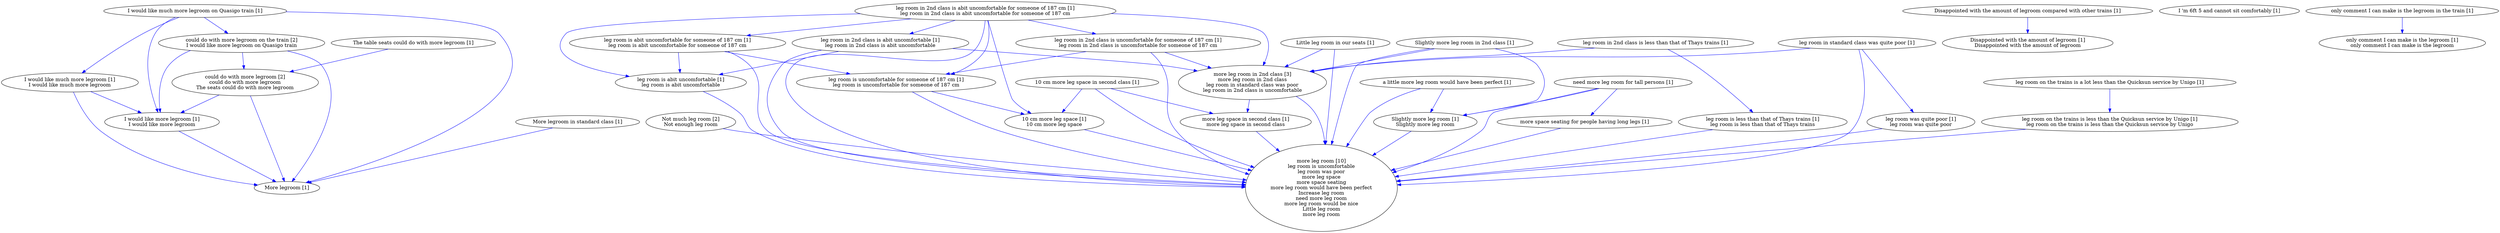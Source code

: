digraph collapsedGraph {
"could do with more legroom [2]\ncould do with more legroom\nThe seats could do with more legroom""could do with more legroom on the train [2]\nI would like more legroom on Quasigo train""more leg room [10]\nleg room is uncomfortable\nleg room was poor\nmore leg space\nmore space seating\nmore leg room would have been perfect\nIncrease leg room\nneed more leg room\nmore leg room would be nice\nLittle leg room\nmore leg room""Not much leg room [2]\nNot enough leg room""more leg room in 2nd class [3]\nmore leg room in 2nd class\nleg room in standard class was poor\nleg room in 2nd class is uncomfortable""10 cm more leg space in second class [1]""more leg space in second class [1]\nmore leg space in second class""10 cm more leg space [1]\n10 cm more leg space""Disappointed with the amount of legroom compared with other trains [1]""Disappointed with the amount of legroom [1]\nDisappointed with the amount of legroom""I 'm 6ft 5 and cannot sit comfortably [1]""I would like much more legroom on Quasigo train [1]""I would like more legroom [1]\nI would like more legroom""I would like much more legroom [1]\nI would like much more legroom""Little leg room in our seats [1]""More legroom [1]""More legroom in standard class [1]""Slightly more leg room in 2nd class [1]""Slightly more leg room [1]\nSlightly more leg room""The table seats could do with more legroom [1]""a little more leg room would have been perfect [1]""leg room in 2nd class is abit uncomfortable for someone of 187 cm [1]\nleg room in 2nd class is abit uncomfortable for someone of 187 cm""leg room is abit uncomfortable for someone of 187 cm [1]\nleg room is abit uncomfortable for someone of 187 cm""leg room is abit uncomfortable [1]\nleg room is abit uncomfortable""leg room is uncomfortable for someone of 187 cm [1]\nleg room is uncomfortable for someone of 187 cm""leg room in 2nd class is abit uncomfortable [1]\nleg room in 2nd class is abit uncomfortable""leg room in 2nd class is uncomfortable for someone of 187 cm [1]\nleg room in 2nd class is uncomfortable for someone of 187 cm""leg room in 2nd class is less than that of Thays trains [1]""leg room is less than that of Thays trains [1]\nleg room is less than that of Thays trains""leg room in standard class was quite poor [1]""leg room was quite poor [1]\nleg room was quite poor""leg room on the trains is a lot less than the Quicksun service by Unigo [1]""leg room on the trains is less than the Quicksun service by Unigo [1]\nleg room on the trains is less than the Quicksun service by Unigo""more space seating for people having long legs [1]""need more leg room for tall persons [1]""only comment I can make is the legroom in the train [1]""only comment I can make is the legroom [1]\nonly comment I can make is the legroom""10 cm more leg space in second class [1]" -> "more leg space in second class [1]\nmore leg space in second class" [color=blue]
"more leg space in second class [1]\nmore leg space in second class" -> "more leg room [10]\nleg room is uncomfortable\nleg room was poor\nmore leg space\nmore space seating\nmore leg room would have been perfect\nIncrease leg room\nneed more leg room\nmore leg room would be nice\nLittle leg room\nmore leg room" [color=blue]
"10 cm more leg space in second class [1]" -> "10 cm more leg space [1]\n10 cm more leg space" [color=blue]
"10 cm more leg space [1]\n10 cm more leg space" -> "more leg room [10]\nleg room is uncomfortable\nleg room was poor\nmore leg space\nmore space seating\nmore leg room would have been perfect\nIncrease leg room\nneed more leg room\nmore leg room would be nice\nLittle leg room\nmore leg room" [color=blue]
"10 cm more leg space in second class [1]" -> "more leg room [10]\nleg room is uncomfortable\nleg room was poor\nmore leg space\nmore space seating\nmore leg room would have been perfect\nIncrease leg room\nneed more leg room\nmore leg room would be nice\nLittle leg room\nmore leg room" [color=blue]
"Disappointed with the amount of legroom compared with other trains [1]" -> "Disappointed with the amount of legroom [1]\nDisappointed with the amount of legroom" [color=blue]
"I would like much more legroom on Quasigo train [1]" -> "could do with more legroom on the train [2]\nI would like more legroom on Quasigo train" [color=blue]
"could do with more legroom on the train [2]\nI would like more legroom on Quasigo train" -> "I would like more legroom [1]\nI would like more legroom" [color=blue]
"I would like much more legroom on Quasigo train [1]" -> "I would like much more legroom [1]\nI would like much more legroom" [color=blue]
"I would like much more legroom [1]\nI would like much more legroom" -> "I would like more legroom [1]\nI would like more legroom" [color=blue]
"I would like much more legroom on Quasigo train [1]" -> "I would like more legroom [1]\nI would like more legroom" [color=blue]
"Little leg room in our seats [1]" -> "more leg room [10]\nleg room is uncomfortable\nleg room was poor\nmore leg space\nmore space seating\nmore leg room would have been perfect\nIncrease leg room\nneed more leg room\nmore leg room would be nice\nLittle leg room\nmore leg room" [color=blue]
"I would like more legroom [1]\nI would like more legroom" -> "More legroom [1]" [color=blue]
"I would like much more legroom on Quasigo train [1]" -> "More legroom [1]" [color=blue]
"could do with more legroom on the train [2]\nI would like more legroom on Quasigo train" -> "More legroom [1]" [color=blue]
"I would like much more legroom [1]\nI would like much more legroom" -> "More legroom [1]" [color=blue]
"More legroom in standard class [1]" -> "More legroom [1]" [color=blue]
"Not much leg room [2]\nNot enough leg room" -> "more leg room [10]\nleg room is uncomfortable\nleg room was poor\nmore leg space\nmore space seating\nmore leg room would have been perfect\nIncrease leg room\nneed more leg room\nmore leg room would be nice\nLittle leg room\nmore leg room" [color=blue]
"Slightly more leg room in 2nd class [1]" -> "more leg room in 2nd class [3]\nmore leg room in 2nd class\nleg room in standard class was poor\nleg room in 2nd class is uncomfortable" [color=blue]
"more leg room in 2nd class [3]\nmore leg room in 2nd class\nleg room in standard class was poor\nleg room in 2nd class is uncomfortable" -> "more leg room [10]\nleg room is uncomfortable\nleg room was poor\nmore leg space\nmore space seating\nmore leg room would have been perfect\nIncrease leg room\nneed more leg room\nmore leg room would be nice\nLittle leg room\nmore leg room" [color=blue]
"Slightly more leg room in 2nd class [1]" -> "Slightly more leg room [1]\nSlightly more leg room" [color=blue]
"Slightly more leg room [1]\nSlightly more leg room" -> "more leg room [10]\nleg room is uncomfortable\nleg room was poor\nmore leg space\nmore space seating\nmore leg room would have been perfect\nIncrease leg room\nneed more leg room\nmore leg room would be nice\nLittle leg room\nmore leg room" [color=blue]
"more leg room in 2nd class [3]\nmore leg room in 2nd class\nleg room in standard class was poor\nleg room in 2nd class is uncomfortable" -> "more leg space in second class [1]\nmore leg space in second class" [color=blue]
"Slightly more leg room in 2nd class [1]" -> "more leg room [10]\nleg room is uncomfortable\nleg room was poor\nmore leg space\nmore space seating\nmore leg room would have been perfect\nIncrease leg room\nneed more leg room\nmore leg room would be nice\nLittle leg room\nmore leg room" [color=blue]
"The table seats could do with more legroom [1]" -> "could do with more legroom [2]\ncould do with more legroom\nThe seats could do with more legroom" [color=blue]
"could do with more legroom [2]\ncould do with more legroom\nThe seats could do with more legroom" -> "More legroom [1]" [color=blue]
"could do with more legroom [2]\ncould do with more legroom\nThe seats could do with more legroom" -> "I would like more legroom [1]\nI would like more legroom" [color=blue]
"a little more leg room would have been perfect [1]" -> "more leg room [10]\nleg room is uncomfortable\nleg room was poor\nmore leg space\nmore space seating\nmore leg room would have been perfect\nIncrease leg room\nneed more leg room\nmore leg room would be nice\nLittle leg room\nmore leg room" [color=blue]
"a little more leg room would have been perfect [1]" -> "Slightly more leg room [1]\nSlightly more leg room" [color=blue]
"could do with more legroom on the train [2]\nI would like more legroom on Quasigo train" -> "could do with more legroom [2]\ncould do with more legroom\nThe seats could do with more legroom" [color=blue]
"leg room in 2nd class is abit uncomfortable for someone of 187 cm [1]\nleg room in 2nd class is abit uncomfortable for someone of 187 cm" -> "leg room is abit uncomfortable for someone of 187 cm [1]\nleg room is abit uncomfortable for someone of 187 cm" [color=blue]
"leg room is abit uncomfortable for someone of 187 cm [1]\nleg room is abit uncomfortable for someone of 187 cm" -> "leg room is abit uncomfortable [1]\nleg room is abit uncomfortable" [color=blue]
"leg room is abit uncomfortable [1]\nleg room is abit uncomfortable" -> "more leg room [10]\nleg room is uncomfortable\nleg room was poor\nmore leg space\nmore space seating\nmore leg room would have been perfect\nIncrease leg room\nneed more leg room\nmore leg room would be nice\nLittle leg room\nmore leg room" [color=blue]
"leg room is abit uncomfortable for someone of 187 cm [1]\nleg room is abit uncomfortable for someone of 187 cm" -> "leg room is uncomfortable for someone of 187 cm [1]\nleg room is uncomfortable for someone of 187 cm" [color=blue]
"leg room is uncomfortable for someone of 187 cm [1]\nleg room is uncomfortable for someone of 187 cm" -> "more leg room [10]\nleg room is uncomfortable\nleg room was poor\nmore leg space\nmore space seating\nmore leg room would have been perfect\nIncrease leg room\nneed more leg room\nmore leg room would be nice\nLittle leg room\nmore leg room" [color=blue]
"leg room in 2nd class is abit uncomfortable for someone of 187 cm [1]\nleg room in 2nd class is abit uncomfortable for someone of 187 cm" -> "leg room in 2nd class is abit uncomfortable [1]\nleg room in 2nd class is abit uncomfortable" [color=blue]
"leg room in 2nd class is abit uncomfortable [1]\nleg room in 2nd class is abit uncomfortable" -> "leg room is abit uncomfortable [1]\nleg room is abit uncomfortable" [color=blue]
"leg room in 2nd class is abit uncomfortable [1]\nleg room in 2nd class is abit uncomfortable" -> "more leg room in 2nd class [3]\nmore leg room in 2nd class\nleg room in standard class was poor\nleg room in 2nd class is uncomfortable" [color=blue]
"leg room in 2nd class is abit uncomfortable for someone of 187 cm [1]\nleg room in 2nd class is abit uncomfortable for someone of 187 cm" -> "leg room in 2nd class is uncomfortable for someone of 187 cm [1]\nleg room in 2nd class is uncomfortable for someone of 187 cm" [color=blue]
"leg room in 2nd class is uncomfortable for someone of 187 cm [1]\nleg room in 2nd class is uncomfortable for someone of 187 cm" -> "leg room is uncomfortable for someone of 187 cm [1]\nleg room is uncomfortable for someone of 187 cm" [color=blue]
"leg room in 2nd class is uncomfortable for someone of 187 cm [1]\nleg room in 2nd class is uncomfortable for someone of 187 cm" -> "more leg room in 2nd class [3]\nmore leg room in 2nd class\nleg room in standard class was poor\nleg room in 2nd class is uncomfortable" [color=blue]
"leg room in 2nd class is abit uncomfortable for someone of 187 cm [1]\nleg room in 2nd class is abit uncomfortable for someone of 187 cm" -> "leg room is uncomfortable for someone of 187 cm [1]\nleg room is uncomfortable for someone of 187 cm" [color=blue]
"leg room in 2nd class is abit uncomfortable for someone of 187 cm [1]\nleg room in 2nd class is abit uncomfortable for someone of 187 cm" -> "leg room is abit uncomfortable [1]\nleg room is abit uncomfortable" [color=blue]
"leg room is abit uncomfortable for someone of 187 cm [1]\nleg room is abit uncomfortable for someone of 187 cm" -> "more leg room [10]\nleg room is uncomfortable\nleg room was poor\nmore leg space\nmore space seating\nmore leg room would have been perfect\nIncrease leg room\nneed more leg room\nmore leg room would be nice\nLittle leg room\nmore leg room" [color=blue]
"leg room in 2nd class is abit uncomfortable [1]\nleg room in 2nd class is abit uncomfortable" -> "more leg room [10]\nleg room is uncomfortable\nleg room was poor\nmore leg space\nmore space seating\nmore leg room would have been perfect\nIncrease leg room\nneed more leg room\nmore leg room would be nice\nLittle leg room\nmore leg room" [color=blue]
"leg room in 2nd class is uncomfortable for someone of 187 cm [1]\nleg room in 2nd class is uncomfortable for someone of 187 cm" -> "more leg room [10]\nleg room is uncomfortable\nleg room was poor\nmore leg space\nmore space seating\nmore leg room would have been perfect\nIncrease leg room\nneed more leg room\nmore leg room would be nice\nLittle leg room\nmore leg room" [color=blue]
"leg room in 2nd class is abit uncomfortable for someone of 187 cm [1]\nleg room in 2nd class is abit uncomfortable for someone of 187 cm" -> "more leg room [10]\nleg room is uncomfortable\nleg room was poor\nmore leg space\nmore space seating\nmore leg room would have been perfect\nIncrease leg room\nneed more leg room\nmore leg room would be nice\nLittle leg room\nmore leg room" [color=blue]
"leg room is uncomfortable for someone of 187 cm [1]\nleg room is uncomfortable for someone of 187 cm" -> "10 cm more leg space [1]\n10 cm more leg space" [color=blue]
"Little leg room in our seats [1]" -> "more leg room in 2nd class [3]\nmore leg room in 2nd class\nleg room in standard class was poor\nleg room in 2nd class is uncomfortable" [color=blue]
"leg room in 2nd class is abit uncomfortable for someone of 187 cm [1]\nleg room in 2nd class is abit uncomfortable for someone of 187 cm" -> "10 cm more leg space [1]\n10 cm more leg space" [color=blue]
"leg room in 2nd class is abit uncomfortable for someone of 187 cm [1]\nleg room in 2nd class is abit uncomfortable for someone of 187 cm" -> "more leg room in 2nd class [3]\nmore leg room in 2nd class\nleg room in standard class was poor\nleg room in 2nd class is uncomfortable" [color=blue]
"leg room in 2nd class is less than that of Thays trains [1]" -> "leg room is less than that of Thays trains [1]\nleg room is less than that of Thays trains" [color=blue]
"leg room is less than that of Thays trains [1]\nleg room is less than that of Thays trains" -> "more leg room [10]\nleg room is uncomfortable\nleg room was poor\nmore leg space\nmore space seating\nmore leg room would have been perfect\nIncrease leg room\nneed more leg room\nmore leg room would be nice\nLittle leg room\nmore leg room" [color=blue]
"leg room in standard class was quite poor [1]" -> "more leg room in 2nd class [3]\nmore leg room in 2nd class\nleg room in standard class was poor\nleg room in 2nd class is uncomfortable" [color=blue]
"leg room in standard class was quite poor [1]" -> "leg room was quite poor [1]\nleg room was quite poor" [color=blue]
"leg room was quite poor [1]\nleg room was quite poor" -> "more leg room [10]\nleg room is uncomfortable\nleg room was poor\nmore leg space\nmore space seating\nmore leg room would have been perfect\nIncrease leg room\nneed more leg room\nmore leg room would be nice\nLittle leg room\nmore leg room" [color=blue]
"leg room in standard class was quite poor [1]" -> "more leg room [10]\nleg room is uncomfortable\nleg room was poor\nmore leg space\nmore space seating\nmore leg room would have been perfect\nIncrease leg room\nneed more leg room\nmore leg room would be nice\nLittle leg room\nmore leg room" [color=blue]
"leg room in 2nd class is less than that of Thays trains [1]" -> "more leg room in 2nd class [3]\nmore leg room in 2nd class\nleg room in standard class was poor\nleg room in 2nd class is uncomfortable" [color=blue]
"leg room on the trains is a lot less than the Quicksun service by Unigo [1]" -> "leg room on the trains is less than the Quicksun service by Unigo [1]\nleg room on the trains is less than the Quicksun service by Unigo" [color=blue]
"leg room on the trains is less than the Quicksun service by Unigo [1]\nleg room on the trains is less than the Quicksun service by Unigo" -> "more leg room [10]\nleg room is uncomfortable\nleg room was poor\nmore leg space\nmore space seating\nmore leg room would have been perfect\nIncrease leg room\nneed more leg room\nmore leg room would be nice\nLittle leg room\nmore leg room" [color=blue]
"more space seating for people having long legs [1]" -> "more leg room [10]\nleg room is uncomfortable\nleg room was poor\nmore leg space\nmore space seating\nmore leg room would have been perfect\nIncrease leg room\nneed more leg room\nmore leg room would be nice\nLittle leg room\nmore leg room" [color=blue]
"need more leg room for tall persons [1]" -> "more leg room [10]\nleg room is uncomfortable\nleg room was poor\nmore leg space\nmore space seating\nmore leg room would have been perfect\nIncrease leg room\nneed more leg room\nmore leg room would be nice\nLittle leg room\nmore leg room" [color=blue]
"need more leg room for tall persons [1]" -> "Slightly more leg room [1]\nSlightly more leg room" [color=blue]
"need more leg room for tall persons [1]" -> "more space seating for people having long legs [1]" [color=blue]
"only comment I can make is the legroom in the train [1]" -> "only comment I can make is the legroom [1]\nonly comment I can make is the legroom" [color=blue]
}